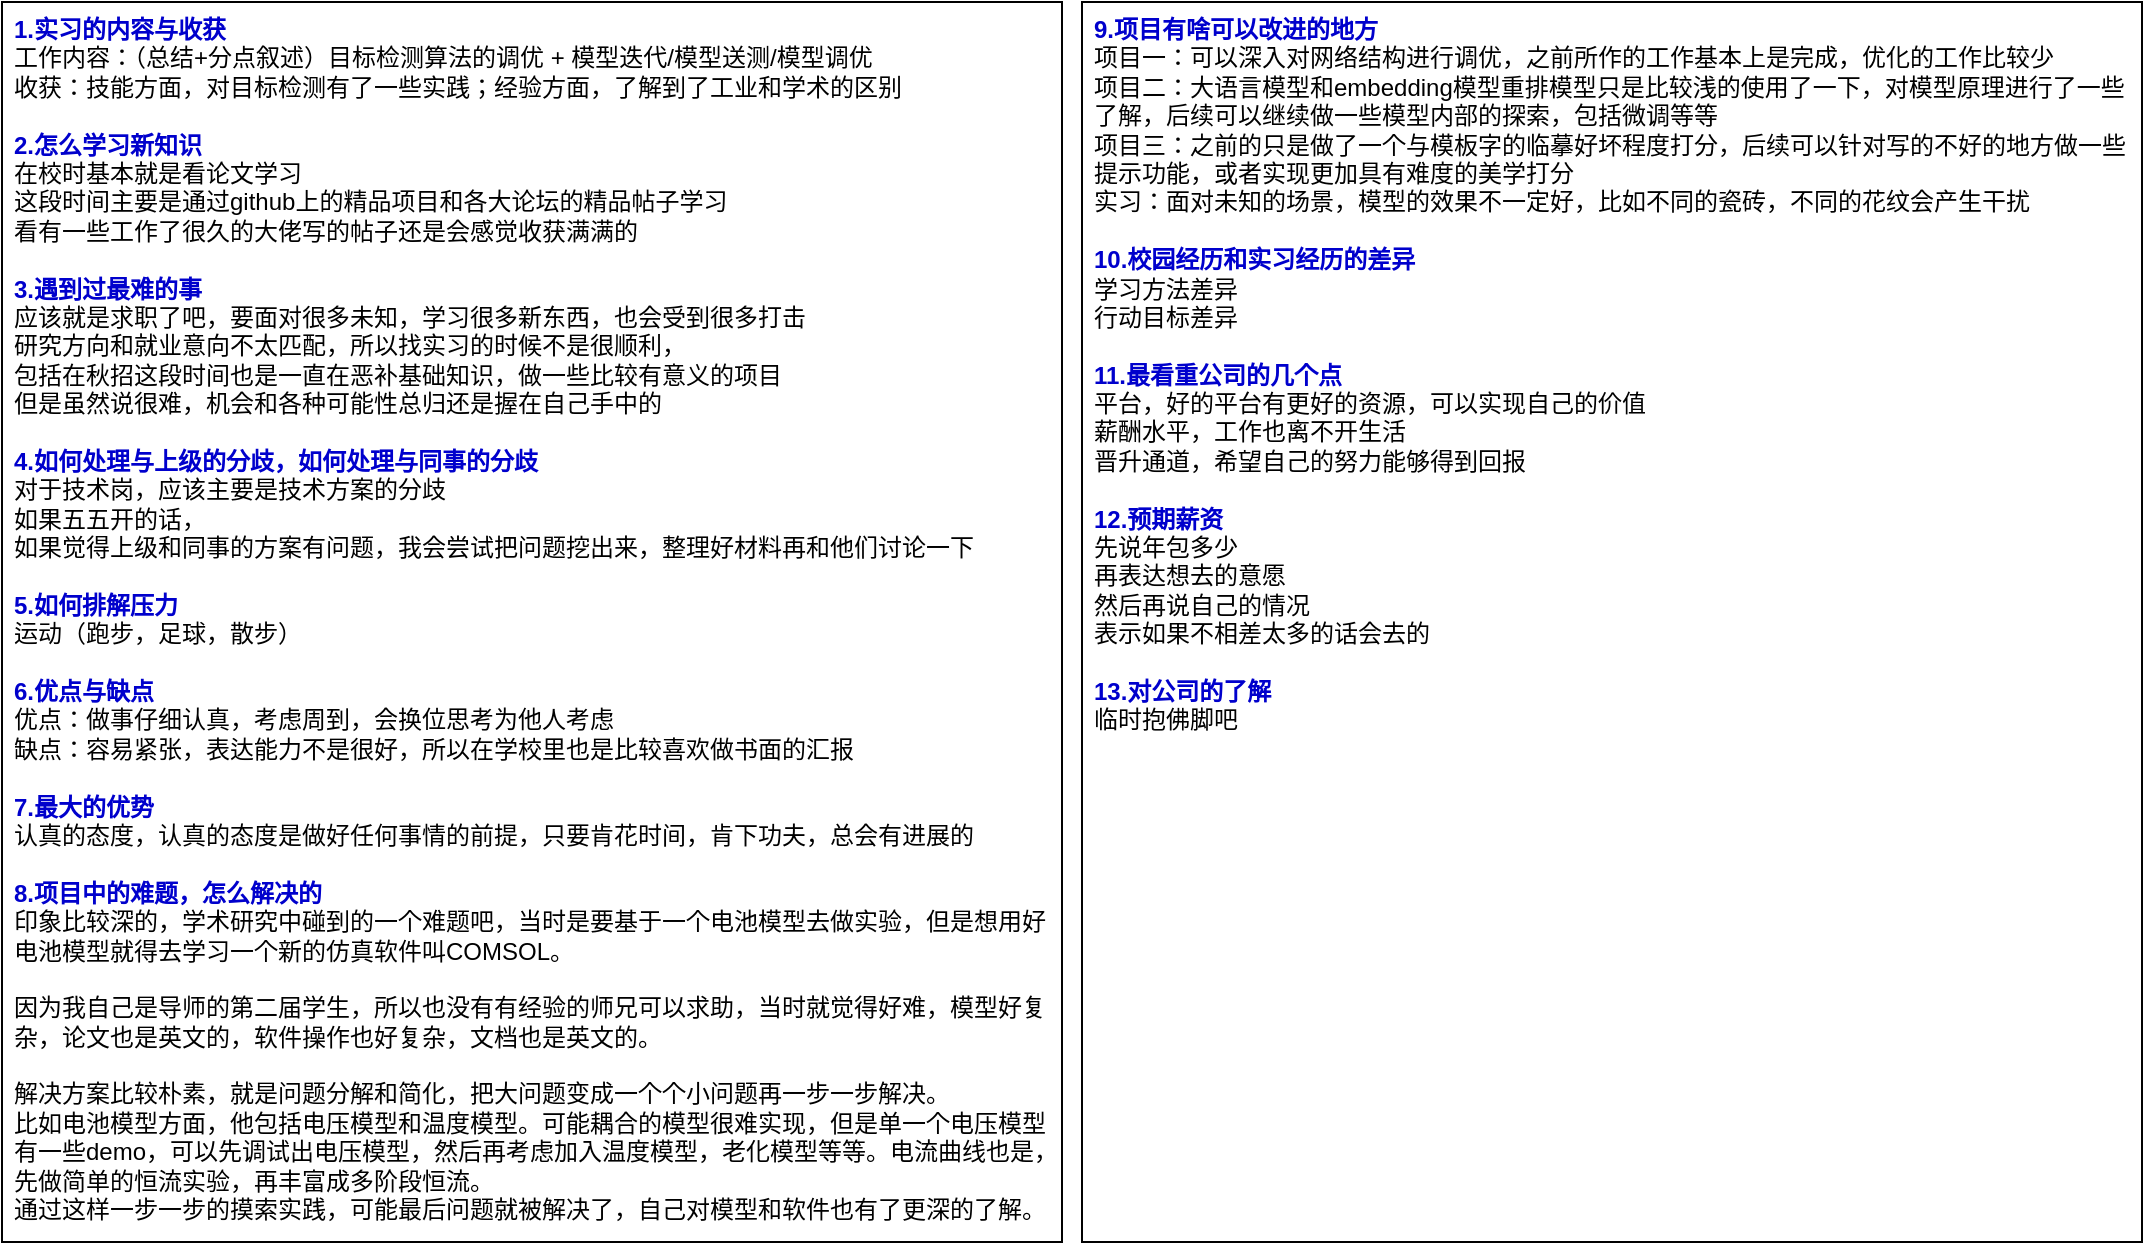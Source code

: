 <mxfile version="24.7.17">
  <diagram name="第 1 页" id="Rx1fUuhY_IRhLyzXzS_3">
    <mxGraphModel dx="1757" dy="430" grid="1" gridSize="10" guides="1" tooltips="1" connect="1" arrows="1" fold="1" page="0" pageScale="1" pageWidth="827" pageHeight="1169" math="0" shadow="0">
      <root>
        <mxCell id="0" />
        <mxCell id="1" parent="0" />
        <mxCell id="AXEMRqHJ4q1Q8EE62VlG-1" value="&lt;font color=&quot;#0000cc&quot;&gt;&lt;b&gt;1.实习的内容与收获&lt;/b&gt;&lt;/font&gt;&lt;div&gt;工作内容：（总结+分点叙述）目标检测算法的调优 + 模型迭代/模型送测/模型调优&lt;/div&gt;&lt;div&gt;收获：&lt;span style=&quot;background-color: initial;&quot;&gt;技能方面，对目标检测有了一些实践；&lt;/span&gt;&lt;span style=&quot;background-color: initial;&quot;&gt;经验方面，了解到了工业和学术的区别&lt;/span&gt;&lt;/div&gt;&lt;div&gt;&lt;br&gt;&lt;/div&gt;&lt;div&gt;&lt;font color=&quot;#0000cc&quot;&gt;&lt;b&gt;2.怎么学习新知识&lt;/b&gt;&lt;/font&gt;&lt;/div&gt;&lt;div&gt;在校时基本就是看论文学习&lt;/div&gt;&lt;div&gt;这段时间主要是通过github上的精品项目和各大论坛的精品帖子学习&lt;/div&gt;&lt;div&gt;看有一些工作了很久的大佬写的帖子还是会感觉收获满满的&lt;/div&gt;&lt;div&gt;&lt;br&gt;&lt;/div&gt;&lt;div&gt;&lt;font color=&quot;#0000cc&quot;&gt;&lt;b&gt;3.遇到过最难的事&lt;/b&gt;&lt;/font&gt;&lt;/div&gt;&lt;div&gt;应该就是求职了吧，要面对很多未知，学习很多新东西，也会受到很多打击&lt;/div&gt;&lt;div&gt;研究方向和就业意向不太匹配，所以找实习的时候不是很顺利，&lt;/div&gt;&lt;div&gt;包括在秋招这段时间也是一直在恶补基础知识，做一些比较有意义的项目&lt;/div&gt;&lt;div&gt;但是虽然说很难，机会和各种可能性总归还是握在自己手中的&lt;/div&gt;&lt;div&gt;&lt;br&gt;&lt;/div&gt;&lt;div&gt;&lt;font color=&quot;#0000cc&quot;&gt;&lt;b&gt;4.如何处理与上级的分歧，如何处理与同事的分歧&lt;/b&gt;&lt;/font&gt;&lt;/div&gt;&lt;div&gt;对于技术岗，应该主要是技术方案的分歧&lt;/div&gt;&lt;div&gt;如果五五开的话，&lt;/div&gt;&lt;div&gt;如果觉得上级和同事的方案有问题，我会尝试把问题挖出来，整理好材料再和他们讨论一下&lt;/div&gt;&lt;div&gt;&lt;br&gt;&lt;/div&gt;&lt;div&gt;&lt;font color=&quot;#0000cc&quot;&gt;&lt;b&gt;5.如何排解压力&lt;/b&gt;&lt;/font&gt;&lt;/div&gt;&lt;div&gt;运动（跑步，足球，散步）&lt;/div&gt;&lt;div&gt;&lt;br&gt;&lt;/div&gt;&lt;div&gt;&lt;font color=&quot;#0000cc&quot;&gt;&lt;b&gt;6.优点与缺点&lt;/b&gt;&lt;/font&gt;&lt;/div&gt;&lt;div&gt;优点：做事仔细认真，考虑周到，会换位思考为他人考虑&lt;/div&gt;&lt;div&gt;缺点：容易紧张，表达能力不是很好，所以在学校里也是比较喜欢做书面的汇报&lt;/div&gt;&lt;div&gt;&lt;br&gt;&lt;/div&gt;&lt;div&gt;&lt;font color=&quot;#0000cc&quot;&gt;&lt;b&gt;7.最大的优势&lt;/b&gt;&lt;/font&gt;&lt;/div&gt;&lt;div&gt;认真的态度，认真的态度是做好任何事情的前提，只要肯花时间，肯下功夫，总会有进展的&lt;/div&gt;&lt;div&gt;&lt;br&gt;&lt;/div&gt;&lt;div&gt;&lt;font color=&quot;#0000cc&quot;&gt;&lt;b&gt;8.项目中的难题，怎么解决的&lt;/b&gt;&lt;/font&gt;&lt;/div&gt;&lt;div&gt;印象比较深的，学术研究中碰到的一个难题吧，当时是要基于一个电池模型去做实验，但是想用好电池模型就得去学习一个新的仿真软件叫COMSOL。&lt;/div&gt;&lt;div&gt;&lt;br&gt;&lt;/div&gt;&lt;div&gt;因为我自己是导师的第二届学生，所以也没有有经验的师兄可以求助，当时就觉得好难，模型好复杂，论文也是英文的，软件操作也好复杂，文档也是英文的。&lt;/div&gt;&lt;div&gt;&lt;br&gt;&lt;/div&gt;&lt;div&gt;解决方案比较朴素，就是问题分解和简化，把大问题变成一个个小问题再一步一步解决。&lt;/div&gt;&lt;div&gt;比如电池模型方面，他包括电压模型和温度模型。可能耦合的模型很难实现，但是单一个电压模型有一些demo，可以先调试出电压模型，然后再考虑加入温度模型，老化模型等等。电流曲线也是，先做简单的恒流实验，再丰富成多阶段恒流。&lt;/div&gt;&lt;div&gt;通过这样一步一步的摸索实践，可能最后问题就被解决了，自己对模型和软件也有了更深的了解。&lt;/div&gt;&lt;div&gt;&lt;br&gt;&lt;/div&gt;" style="rounded=0;whiteSpace=wrap;html=1;align=left;verticalAlign=top;spacingLeft=4;" parent="1" vertex="1">
          <mxGeometry x="-520" y="60" width="530" height="620" as="geometry" />
        </mxCell>
        <mxCell id="hVP31VoGydNVpgypIK5O-1" value="&lt;font color=&quot;#0000cc&quot;&gt;&lt;b&gt;9.项目有啥可以改进的地方&lt;/b&gt;&lt;/font&gt;&lt;div&gt;项目一：可以深入对网络结构进行调优，之前所作的工作基本上是完成，优化的工作比较少&lt;/div&gt;&lt;div&gt;项目二：大语言模型和embedding模型重排模型只是比较浅的使用了一下，对模型原理进行了一些了解，后续可以继续做一些模型内部的探索，包括微调等等&lt;/div&gt;&lt;div&gt;项目三：之前的只是做了一个与模板字的临摹好坏程度打分，后续可以针对写的不好的地方做一些提示功能，或者实现更加具有难度的美学打分&lt;/div&gt;&lt;div&gt;实习：面对未知的场景，模型的效果不一定好，比如不同的瓷砖，不同的花纹会产生干扰&lt;/div&gt;&lt;div&gt;&lt;span style=&quot;background-color: initial;&quot;&gt;&lt;br&gt;&lt;/span&gt;&lt;/div&gt;&lt;div&gt;&lt;b style=&quot;color: rgb(0, 0, 204);&quot;&gt;10.校园经历和实习经历的差异&lt;/b&gt;&lt;/div&gt;&lt;div&gt;学习方法差异&lt;/div&gt;&lt;div&gt;行动目标差异&lt;/div&gt;&lt;div&gt;&lt;br&gt;&lt;/div&gt;&lt;div&gt;&lt;b style=&quot;color: rgb(0, 0, 204);&quot;&gt;11.最看重公司的几个点&lt;/b&gt;&lt;br&gt;&lt;/div&gt;&lt;div&gt;平台，好的平台有更好的资源，可以实现自己的价值&lt;br&gt;&lt;/div&gt;&lt;div&gt;薪酬水平，工作也离不开生活&lt;/div&gt;&lt;div&gt;晋升通道，希望自己的努力能够得到回报&lt;/div&gt;&lt;div&gt;&lt;br&gt;&lt;/div&gt;&lt;div&gt;&lt;b style=&quot;color: rgb(0, 0, 204);&quot;&gt;12.预期薪资&lt;/b&gt;&lt;br&gt;&lt;/div&gt;&lt;div&gt;先说年包多少&lt;/div&gt;&lt;div&gt;再表达想去的意愿&lt;/div&gt;&lt;div&gt;然后再说自己的情况&lt;/div&gt;&lt;div&gt;表示如果不相差太多的话&lt;span style=&quot;background-color: initial;&quot;&gt;会去的&lt;/span&gt;&lt;/div&gt;&lt;div&gt;&lt;span style=&quot;background-color: initial;&quot;&gt;&lt;br&gt;&lt;/span&gt;&lt;/div&gt;&lt;div&gt;&lt;b style=&quot;color: rgb(0, 0, 204);&quot;&gt;13.对公司的了解&lt;/b&gt;&lt;span style=&quot;background-color: initial;&quot;&gt;&lt;br&gt;&lt;/span&gt;&lt;/div&gt;&lt;div&gt;临时抱佛脚吧&lt;b style=&quot;color: rgb(0, 0, 204);&quot;&gt;&lt;br&gt;&lt;/b&gt;&lt;/div&gt;" style="rounded=0;whiteSpace=wrap;html=1;align=left;verticalAlign=top;spacingLeft=4;" vertex="1" parent="1">
          <mxGeometry x="20" y="60" width="530" height="620" as="geometry" />
        </mxCell>
      </root>
    </mxGraphModel>
  </diagram>
</mxfile>
